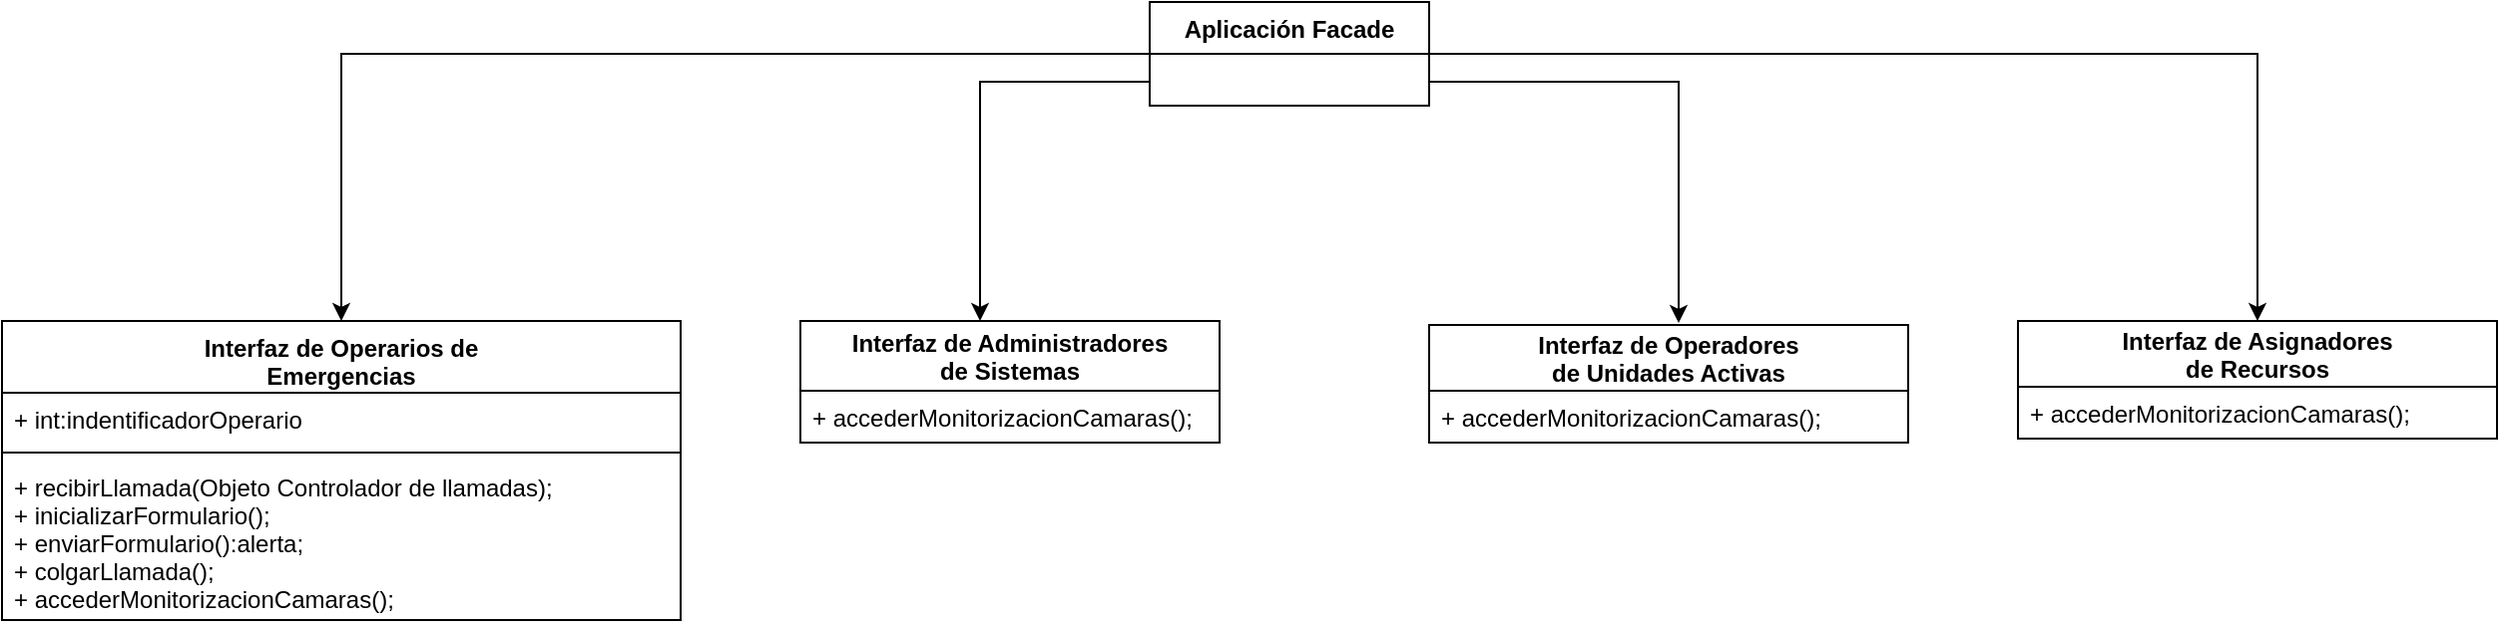 <mxfile version="12.2.3" type="device" pages="1"><diagram id="YfP-47fn_uaHWJA-869o" name="Page-1"><mxGraphModel dx="1422" dy="791" grid="1" gridSize="10" guides="1" tooltips="1" connect="1" arrows="1" fold="1" page="1" pageScale="1" pageWidth="1169" pageHeight="1654" math="0" shadow="0"><root><mxCell id="0"/><mxCell id="1" parent="0"/><mxCell id="xYlQtGv0gIFEdosYhHc--28" style="edgeStyle=orthogonalEdgeStyle;rounded=0;orthogonalLoop=1;jettySize=auto;html=1;entryX=0.5;entryY=0;entryDx=0;entryDy=0;" parent="1" source="xYlQtGv0gIFEdosYhHc--1" target="xYlQtGv0gIFEdosYhHc--6" edge="1"><mxGeometry relative="1" as="geometry"/></mxCell><mxCell id="xYlQtGv0gIFEdosYhHc--32" style="edgeStyle=orthogonalEdgeStyle;rounded=0;orthogonalLoop=1;jettySize=auto;html=1;" parent="1" source="xYlQtGv0gIFEdosYhHc--1" edge="1"><mxGeometry relative="1" as="geometry"><Array as="points"><mxPoint x="990" y="120"/><mxPoint x="990" y="241"/></Array><mxPoint x="990" y="241" as="targetPoint"/></mxGeometry></mxCell><mxCell id="jGlRs9fjl63yYrorLPGz-17" style="edgeStyle=orthogonalEdgeStyle;rounded=0;orthogonalLoop=1;jettySize=auto;html=1;" edge="1" parent="1" source="xYlQtGv0gIFEdosYhHc--1" target="jGlRs9fjl63yYrorLPGz-4"><mxGeometry relative="1" as="geometry"><Array as="points"><mxPoint x="640" y="120"/></Array></mxGeometry></mxCell><mxCell id="jGlRs9fjl63yYrorLPGz-18" style="edgeStyle=orthogonalEdgeStyle;rounded=0;orthogonalLoop=1;jettySize=auto;html=1;entryX=0.5;entryY=0;entryDx=0;entryDy=0;" edge="1" parent="1" source="xYlQtGv0gIFEdosYhHc--1" target="jGlRs9fjl63yYrorLPGz-15"><mxGeometry relative="1" as="geometry"/></mxCell><mxCell id="xYlQtGv0gIFEdosYhHc--1" value="Aplicación Facade" style="swimlane;fontStyle=1;childLayout=stackLayout;horizontal=1;startSize=26;fillColor=none;horizontalStack=0;resizeParent=1;resizeParentMax=0;resizeLast=0;collapsible=1;marginBottom=0;" parent="1" vertex="1"><mxGeometry x="725" y="80" width="140" height="52" as="geometry"/></mxCell><mxCell id="xYlQtGv0gIFEdosYhHc--6" value="Interfaz de Operarios de&#xA; Emergencias" style="swimlane;fontStyle=1;align=center;verticalAlign=top;childLayout=stackLayout;horizontal=1;startSize=36;horizontalStack=0;resizeParent=1;resizeParentMax=0;resizeLast=0;collapsible=1;marginBottom=0;" parent="1" vertex="1"><mxGeometry x="150" y="240" width="340" height="150" as="geometry"/></mxCell><mxCell id="xYlQtGv0gIFEdosYhHc--7" value="+ int:indentificadorOperario" style="text;strokeColor=none;fillColor=none;align=left;verticalAlign=top;spacingLeft=4;spacingRight=4;overflow=hidden;rotatable=0;points=[[0,0.5],[1,0.5]];portConstraint=eastwest;" parent="xYlQtGv0gIFEdosYhHc--6" vertex="1"><mxGeometry y="36" width="340" height="26" as="geometry"/></mxCell><mxCell id="xYlQtGv0gIFEdosYhHc--8" value="" style="line;strokeWidth=1;fillColor=none;align=left;verticalAlign=middle;spacingTop=-1;spacingLeft=3;spacingRight=3;rotatable=0;labelPosition=right;points=[];portConstraint=eastwest;" parent="xYlQtGv0gIFEdosYhHc--6" vertex="1"><mxGeometry y="62" width="340" height="8" as="geometry"/></mxCell><mxCell id="xYlQtGv0gIFEdosYhHc--9" value="+ recibirLlamada(Objeto Controlador de llamadas);&#xA;+ inicializarFormulario();&#xA;+ enviarFormulario():alerta;&#xA;+ colgarLlamada();&#xA;+ accederMonitorizacionCamaras();&#xA;&#xA;" style="text;strokeColor=none;fillColor=none;align=left;verticalAlign=top;spacingLeft=4;spacingRight=4;overflow=hidden;rotatable=0;points=[[0,0.5],[1,0.5]];portConstraint=eastwest;" parent="xYlQtGv0gIFEdosYhHc--6" vertex="1"><mxGeometry y="70" width="340" height="80" as="geometry"/></mxCell><mxCell id="jGlRs9fjl63yYrorLPGz-4" value="Interfaz de Administradores&#xA; de Sistemas" style="swimlane;fontStyle=1;childLayout=stackLayout;horizontal=1;startSize=35;fillColor=none;horizontalStack=0;resizeParent=1;resizeParentMax=0;resizeLast=0;collapsible=1;marginBottom=0;" vertex="1" parent="1"><mxGeometry x="550" y="240" width="210" height="61" as="geometry"/></mxCell><mxCell id="jGlRs9fjl63yYrorLPGz-5" value="+ accederMonitorizacionCamaras();" style="text;strokeColor=none;fillColor=none;align=left;verticalAlign=top;spacingLeft=4;spacingRight=4;overflow=hidden;rotatable=0;points=[[0,0.5],[1,0.5]];portConstraint=eastwest;" vertex="1" parent="jGlRs9fjl63yYrorLPGz-4"><mxGeometry y="35" width="210" height="26" as="geometry"/></mxCell><mxCell id="jGlRs9fjl63yYrorLPGz-10" value="Interfaz de Operadores&#xA; de Unidades Activas" style="swimlane;fontStyle=1;childLayout=stackLayout;horizontal=1;startSize=33;fillColor=none;horizontalStack=0;resizeParent=1;resizeParentMax=0;resizeLast=0;collapsible=1;marginBottom=0;" vertex="1" parent="1"><mxGeometry x="865" y="242" width="240" height="59" as="geometry"/></mxCell><mxCell id="jGlRs9fjl63yYrorLPGz-13" value="+ accederMonitorizacionCamaras();" style="text;strokeColor=none;fillColor=none;align=left;verticalAlign=top;spacingLeft=4;spacingRight=4;overflow=hidden;rotatable=0;points=[[0,0.5],[1,0.5]];portConstraint=eastwest;" vertex="1" parent="jGlRs9fjl63yYrorLPGz-10"><mxGeometry y="33" width="240" height="26" as="geometry"/></mxCell><mxCell id="jGlRs9fjl63yYrorLPGz-15" value="Interfaz de Asignadores &#xA;de Recursos" style="swimlane;fontStyle=1;childLayout=stackLayout;horizontal=1;startSize=33;fillColor=none;horizontalStack=0;resizeParent=1;resizeParentMax=0;resizeLast=0;collapsible=1;marginBottom=0;" vertex="1" parent="1"><mxGeometry x="1160" y="240" width="240" height="59" as="geometry"/></mxCell><mxCell id="jGlRs9fjl63yYrorLPGz-16" value="+ accederMonitorizacionCamaras();" style="text;strokeColor=none;fillColor=none;align=left;verticalAlign=top;spacingLeft=4;spacingRight=4;overflow=hidden;rotatable=0;points=[[0,0.5],[1,0.5]];portConstraint=eastwest;" vertex="1" parent="jGlRs9fjl63yYrorLPGz-15"><mxGeometry y="33" width="240" height="26" as="geometry"/></mxCell></root></mxGraphModel></diagram></mxfile>